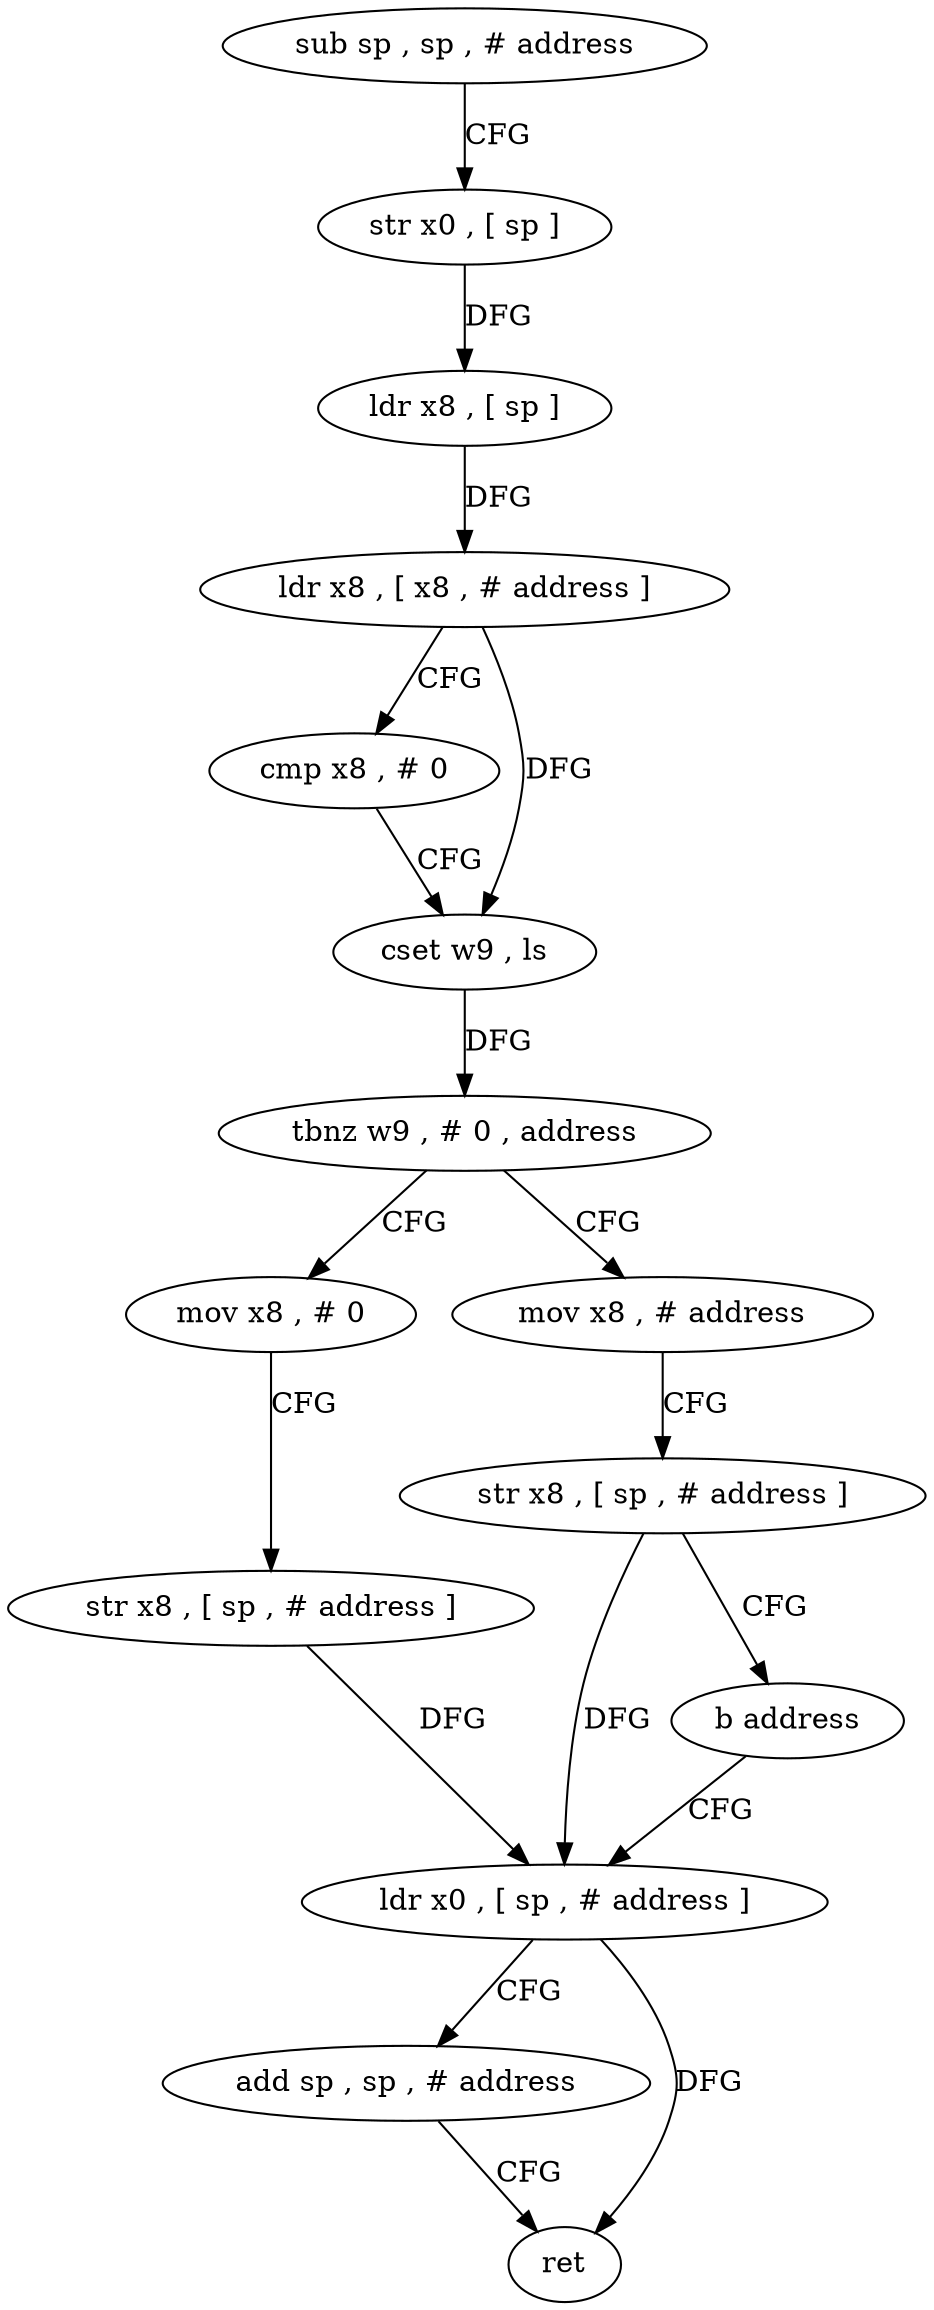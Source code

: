 digraph "func" {
"186532" [label = "sub sp , sp , # address" ]
"186536" [label = "str x0 , [ sp ]" ]
"186540" [label = "ldr x8 , [ sp ]" ]
"186544" [label = "ldr x8 , [ x8 , # address ]" ]
"186548" [label = "cmp x8 , # 0" ]
"186552" [label = "cset w9 , ls" ]
"186556" [label = "tbnz w9 , # 0 , address" ]
"186572" [label = "mov x8 , # 0" ]
"186560" [label = "mov x8 , # address" ]
"186576" [label = "str x8 , [ sp , # address ]" ]
"186580" [label = "ldr x0 , [ sp , # address ]" ]
"186564" [label = "str x8 , [ sp , # address ]" ]
"186568" [label = "b address" ]
"186584" [label = "add sp , sp , # address" ]
"186588" [label = "ret" ]
"186532" -> "186536" [ label = "CFG" ]
"186536" -> "186540" [ label = "DFG" ]
"186540" -> "186544" [ label = "DFG" ]
"186544" -> "186548" [ label = "CFG" ]
"186544" -> "186552" [ label = "DFG" ]
"186548" -> "186552" [ label = "CFG" ]
"186552" -> "186556" [ label = "DFG" ]
"186556" -> "186572" [ label = "CFG" ]
"186556" -> "186560" [ label = "CFG" ]
"186572" -> "186576" [ label = "CFG" ]
"186560" -> "186564" [ label = "CFG" ]
"186576" -> "186580" [ label = "DFG" ]
"186580" -> "186584" [ label = "CFG" ]
"186580" -> "186588" [ label = "DFG" ]
"186564" -> "186568" [ label = "CFG" ]
"186564" -> "186580" [ label = "DFG" ]
"186568" -> "186580" [ label = "CFG" ]
"186584" -> "186588" [ label = "CFG" ]
}
